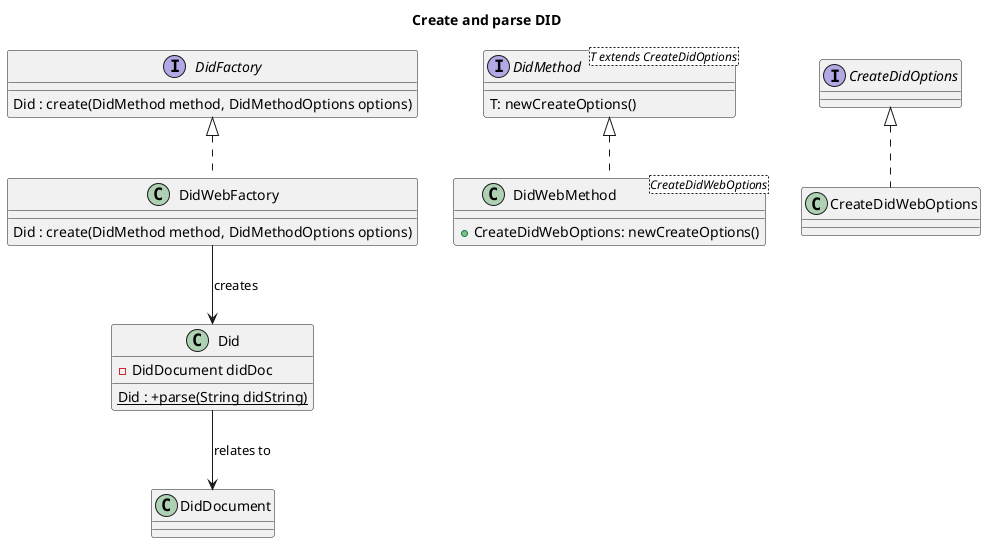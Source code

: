 @startuml
title Create and parse DID
interface DidFactory {
    Did : create(DidMethod method, DidMethodOptions options)
}
class DidWebFactory implements DidFactory {
    Did : create(DidMethod method, DidMethodOptions options)
}
interface DidMethod<T extends CreateDidOptions> {
    T: newCreateOptions()
}
class DidWebMethod<CreateDidWebOptions> implements DidMethod {
    + CreateDidWebOptions: newCreateOptions()
}

interface CreateDidOptions
class CreateDidWebOptions implements CreateDidOptions


class Did {
    -DidDocument didDoc
    {static} Did : +parse(String didString)
}
class DidDocument {
}
DidWebFactory --> Did : creates
Did --> DidDocument : relates to
@enduml
